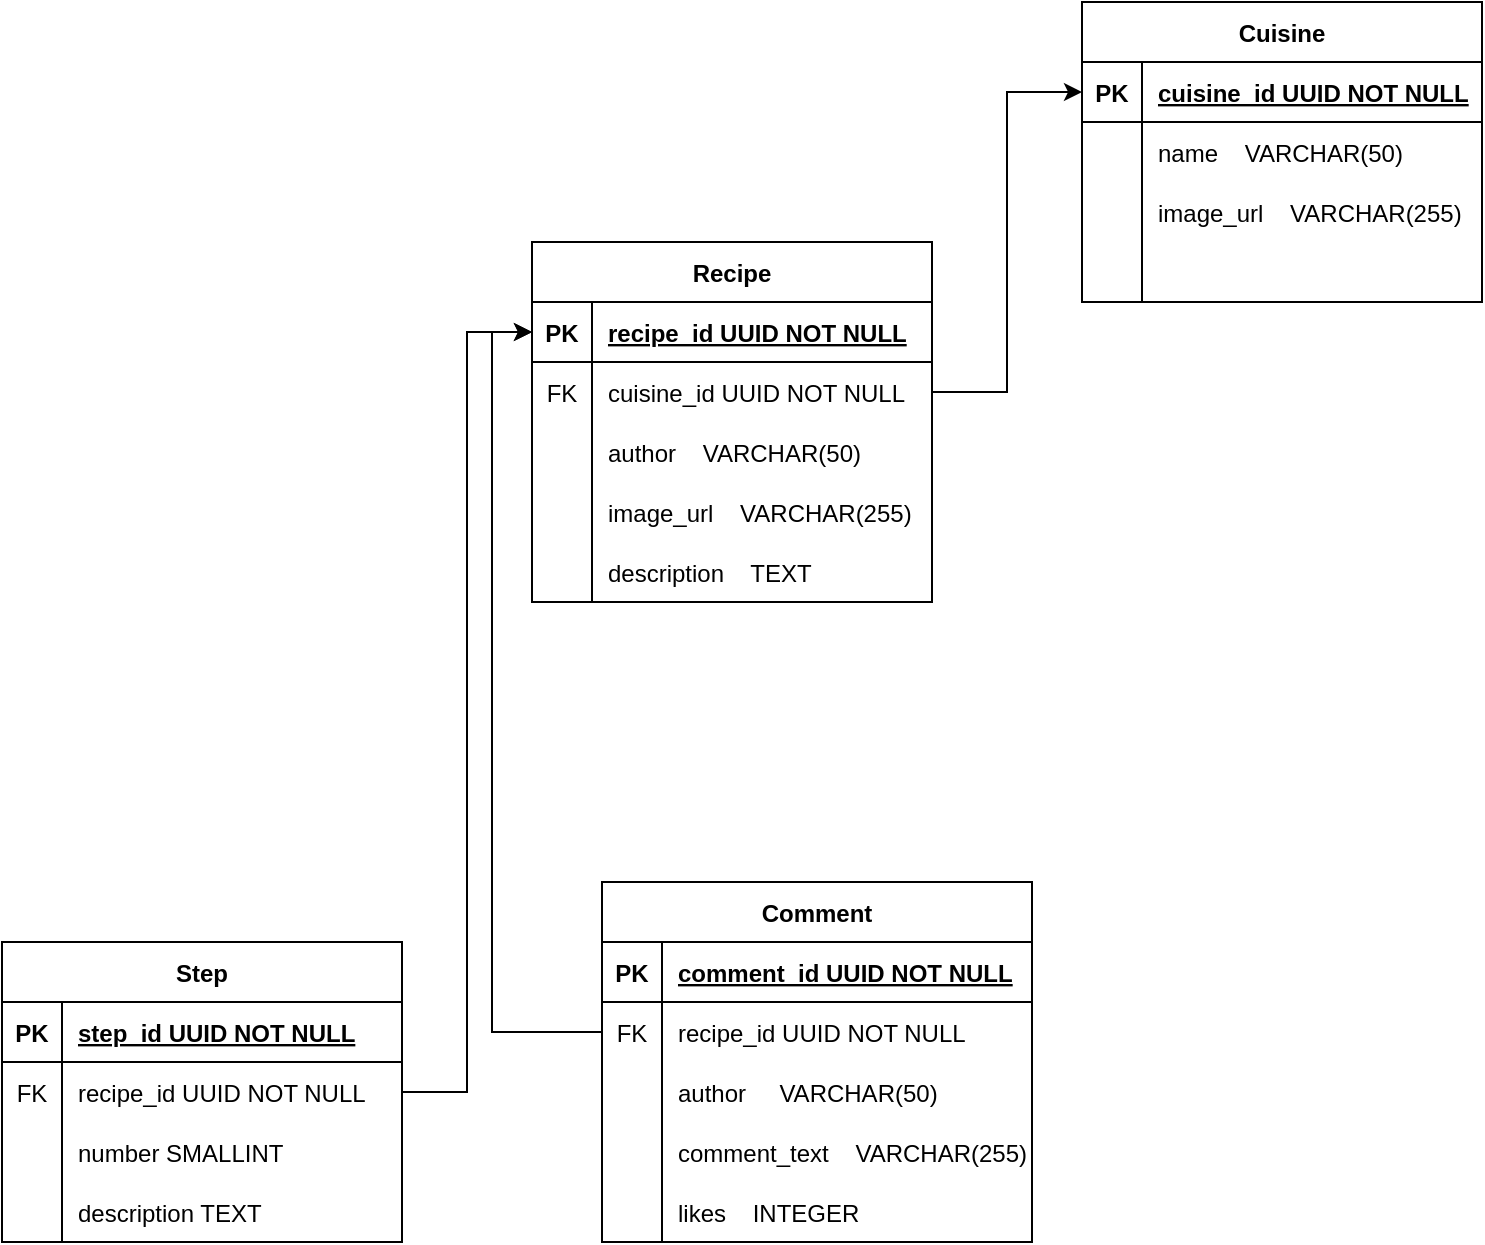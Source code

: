<mxfile version="20.3.6" type="device"><diagram id="-TTaofKH6fFjVcr4S_d3" name="Page-1"><mxGraphModel dx="1422" dy="832" grid="1" gridSize="10" guides="1" tooltips="1" connect="1" arrows="1" fold="1" page="1" pageScale="1" pageWidth="850" pageHeight="1100" math="0" shadow="0"><root><mxCell id="0"/><mxCell id="1" parent="0"/><mxCell id="2xuj_r0XpRI3pouUo7Lw-46" value="Recipe" style="shape=table;startSize=30;container=1;collapsible=1;childLayout=tableLayout;fixedRows=1;rowLines=0;fontStyle=1;align=center;resizeLast=1;" parent="1" vertex="1"><mxGeometry x="325" y="160" width="200" height="180" as="geometry"/></mxCell><mxCell id="2xuj_r0XpRI3pouUo7Lw-47" value="" style="shape=tableRow;horizontal=0;startSize=0;swimlaneHead=0;swimlaneBody=0;fillColor=none;collapsible=0;dropTarget=0;points=[[0,0.5],[1,0.5]];portConstraint=eastwest;top=0;left=0;right=0;bottom=1;" parent="2xuj_r0XpRI3pouUo7Lw-46" vertex="1"><mxGeometry y="30" width="200" height="30" as="geometry"/></mxCell><mxCell id="2xuj_r0XpRI3pouUo7Lw-48" value="PK" style="shape=partialRectangle;connectable=0;fillColor=none;top=0;left=0;bottom=0;right=0;fontStyle=1;overflow=hidden;" parent="2xuj_r0XpRI3pouUo7Lw-47" vertex="1"><mxGeometry width="30" height="30" as="geometry"><mxRectangle width="30" height="30" as="alternateBounds"/></mxGeometry></mxCell><mxCell id="2xuj_r0XpRI3pouUo7Lw-49" value="recipe_id UUID NOT NULL" style="shape=partialRectangle;connectable=0;fillColor=none;top=0;left=0;bottom=0;right=0;align=left;spacingLeft=6;fontStyle=5;overflow=hidden;" parent="2xuj_r0XpRI3pouUo7Lw-47" vertex="1"><mxGeometry x="30" width="170" height="30" as="geometry"><mxRectangle width="170" height="30" as="alternateBounds"/></mxGeometry></mxCell><mxCell id="2xuj_r0XpRI3pouUo7Lw-50" value="" style="shape=tableRow;horizontal=0;startSize=0;swimlaneHead=0;swimlaneBody=0;fillColor=none;collapsible=0;dropTarget=0;points=[[0,0.5],[1,0.5]];portConstraint=eastwest;top=0;left=0;right=0;bottom=0;" parent="2xuj_r0XpRI3pouUo7Lw-46" vertex="1"><mxGeometry y="60" width="200" height="30" as="geometry"/></mxCell><mxCell id="2xuj_r0XpRI3pouUo7Lw-51" value="FK" style="shape=partialRectangle;connectable=0;fillColor=none;top=0;left=0;bottom=0;right=0;editable=1;overflow=hidden;" parent="2xuj_r0XpRI3pouUo7Lw-50" vertex="1"><mxGeometry width="30" height="30" as="geometry"><mxRectangle width="30" height="30" as="alternateBounds"/></mxGeometry></mxCell><mxCell id="2xuj_r0XpRI3pouUo7Lw-52" value="cuisine_id UUID NOT NULL" style="shape=partialRectangle;connectable=0;fillColor=none;top=0;left=0;bottom=0;right=0;align=left;spacingLeft=6;overflow=hidden;" parent="2xuj_r0XpRI3pouUo7Lw-50" vertex="1"><mxGeometry x="30" width="170" height="30" as="geometry"><mxRectangle width="170" height="30" as="alternateBounds"/></mxGeometry></mxCell><mxCell id="2xuj_r0XpRI3pouUo7Lw-53" value="" style="shape=tableRow;horizontal=0;startSize=0;swimlaneHead=0;swimlaneBody=0;fillColor=none;collapsible=0;dropTarget=0;points=[[0,0.5],[1,0.5]];portConstraint=eastwest;top=0;left=0;right=0;bottom=0;" parent="2xuj_r0XpRI3pouUo7Lw-46" vertex="1"><mxGeometry y="90" width="200" height="30" as="geometry"/></mxCell><mxCell id="2xuj_r0XpRI3pouUo7Lw-54" value="" style="shape=partialRectangle;connectable=0;fillColor=none;top=0;left=0;bottom=0;right=0;editable=1;overflow=hidden;" parent="2xuj_r0XpRI3pouUo7Lw-53" vertex="1"><mxGeometry width="30" height="30" as="geometry"><mxRectangle width="30" height="30" as="alternateBounds"/></mxGeometry></mxCell><mxCell id="2xuj_r0XpRI3pouUo7Lw-55" value="author    VARCHAR(50)" style="shape=partialRectangle;connectable=0;fillColor=none;top=0;left=0;bottom=0;right=0;align=left;spacingLeft=6;overflow=hidden;" parent="2xuj_r0XpRI3pouUo7Lw-53" vertex="1"><mxGeometry x="30" width="170" height="30" as="geometry"><mxRectangle width="170" height="30" as="alternateBounds"/></mxGeometry></mxCell><mxCell id="2xuj_r0XpRI3pouUo7Lw-56" value="" style="shape=tableRow;horizontal=0;startSize=0;swimlaneHead=0;swimlaneBody=0;fillColor=none;collapsible=0;dropTarget=0;points=[[0,0.5],[1,0.5]];portConstraint=eastwest;top=0;left=0;right=0;bottom=0;" parent="2xuj_r0XpRI3pouUo7Lw-46" vertex="1"><mxGeometry y="120" width="200" height="30" as="geometry"/></mxCell><mxCell id="2xuj_r0XpRI3pouUo7Lw-57" value="" style="shape=partialRectangle;connectable=0;fillColor=none;top=0;left=0;bottom=0;right=0;editable=1;overflow=hidden;" parent="2xuj_r0XpRI3pouUo7Lw-56" vertex="1"><mxGeometry width="30" height="30" as="geometry"><mxRectangle width="30" height="30" as="alternateBounds"/></mxGeometry></mxCell><mxCell id="2xuj_r0XpRI3pouUo7Lw-58" value="image_url    VARCHAR(255)" style="shape=partialRectangle;connectable=0;fillColor=none;top=0;left=0;bottom=0;right=0;align=left;spacingLeft=6;overflow=hidden;" parent="2xuj_r0XpRI3pouUo7Lw-56" vertex="1"><mxGeometry x="30" width="170" height="30" as="geometry"><mxRectangle width="170" height="30" as="alternateBounds"/></mxGeometry></mxCell><mxCell id="2xuj_r0XpRI3pouUo7Lw-59" style="shape=tableRow;horizontal=0;startSize=0;swimlaneHead=0;swimlaneBody=0;fillColor=none;collapsible=0;dropTarget=0;points=[[0,0.5],[1,0.5]];portConstraint=eastwest;top=0;left=0;right=0;bottom=0;" parent="2xuj_r0XpRI3pouUo7Lw-46" vertex="1"><mxGeometry y="150" width="200" height="30" as="geometry"/></mxCell><mxCell id="2xuj_r0XpRI3pouUo7Lw-60" style="shape=partialRectangle;connectable=0;fillColor=none;top=0;left=0;bottom=0;right=0;editable=1;overflow=hidden;" parent="2xuj_r0XpRI3pouUo7Lw-59" vertex="1"><mxGeometry width="30" height="30" as="geometry"><mxRectangle width="30" height="30" as="alternateBounds"/></mxGeometry></mxCell><mxCell id="2xuj_r0XpRI3pouUo7Lw-61" value="description    TEXT" style="shape=partialRectangle;connectable=0;fillColor=none;top=0;left=0;bottom=0;right=0;align=left;spacingLeft=6;overflow=hidden;" parent="2xuj_r0XpRI3pouUo7Lw-59" vertex="1"><mxGeometry x="30" width="170" height="30" as="geometry"><mxRectangle width="170" height="30" as="alternateBounds"/></mxGeometry></mxCell><mxCell id="2xuj_r0XpRI3pouUo7Lw-62" value="Cuisine" style="shape=table;startSize=30;container=1;collapsible=1;childLayout=tableLayout;fixedRows=1;rowLines=0;fontStyle=1;align=center;resizeLast=1;" parent="1" vertex="1"><mxGeometry x="600" y="40" width="200" height="150" as="geometry"/></mxCell><mxCell id="2xuj_r0XpRI3pouUo7Lw-63" value="" style="shape=tableRow;horizontal=0;startSize=0;swimlaneHead=0;swimlaneBody=0;fillColor=none;collapsible=0;dropTarget=0;points=[[0,0.5],[1,0.5]];portConstraint=eastwest;top=0;left=0;right=0;bottom=1;" parent="2xuj_r0XpRI3pouUo7Lw-62" vertex="1"><mxGeometry y="30" width="200" height="30" as="geometry"/></mxCell><mxCell id="2xuj_r0XpRI3pouUo7Lw-64" value="PK" style="shape=partialRectangle;connectable=0;fillColor=none;top=0;left=0;bottom=0;right=0;fontStyle=1;overflow=hidden;" parent="2xuj_r0XpRI3pouUo7Lw-63" vertex="1"><mxGeometry width="30" height="30" as="geometry"><mxRectangle width="30" height="30" as="alternateBounds"/></mxGeometry></mxCell><mxCell id="2xuj_r0XpRI3pouUo7Lw-65" value="cuisine_id UUID NOT NULL" style="shape=partialRectangle;connectable=0;fillColor=none;top=0;left=0;bottom=0;right=0;align=left;spacingLeft=6;fontStyle=5;overflow=hidden;" parent="2xuj_r0XpRI3pouUo7Lw-63" vertex="1"><mxGeometry x="30" width="170" height="30" as="geometry"><mxRectangle width="170" height="30" as="alternateBounds"/></mxGeometry></mxCell><mxCell id="2xuj_r0XpRI3pouUo7Lw-66" value="" style="shape=tableRow;horizontal=0;startSize=0;swimlaneHead=0;swimlaneBody=0;fillColor=none;collapsible=0;dropTarget=0;points=[[0,0.5],[1,0.5]];portConstraint=eastwest;top=0;left=0;right=0;bottom=0;" parent="2xuj_r0XpRI3pouUo7Lw-62" vertex="1"><mxGeometry y="60" width="200" height="30" as="geometry"/></mxCell><mxCell id="2xuj_r0XpRI3pouUo7Lw-67" value="" style="shape=partialRectangle;connectable=0;fillColor=none;top=0;left=0;bottom=0;right=0;editable=1;overflow=hidden;" parent="2xuj_r0XpRI3pouUo7Lw-66" vertex="1"><mxGeometry width="30" height="30" as="geometry"><mxRectangle width="30" height="30" as="alternateBounds"/></mxGeometry></mxCell><mxCell id="2xuj_r0XpRI3pouUo7Lw-68" value="name    VARCHAR(50)" style="shape=partialRectangle;connectable=0;fillColor=none;top=0;left=0;bottom=0;right=0;align=left;spacingLeft=6;overflow=hidden;" parent="2xuj_r0XpRI3pouUo7Lw-66" vertex="1"><mxGeometry x="30" width="170" height="30" as="geometry"><mxRectangle width="170" height="30" as="alternateBounds"/></mxGeometry></mxCell><mxCell id="2xuj_r0XpRI3pouUo7Lw-69" value="" style="shape=tableRow;horizontal=0;startSize=0;swimlaneHead=0;swimlaneBody=0;fillColor=none;collapsible=0;dropTarget=0;points=[[0,0.5],[1,0.5]];portConstraint=eastwest;top=0;left=0;right=0;bottom=0;" parent="2xuj_r0XpRI3pouUo7Lw-62" vertex="1"><mxGeometry y="90" width="200" height="30" as="geometry"/></mxCell><mxCell id="2xuj_r0XpRI3pouUo7Lw-70" value="" style="shape=partialRectangle;connectable=0;fillColor=none;top=0;left=0;bottom=0;right=0;editable=1;overflow=hidden;" parent="2xuj_r0XpRI3pouUo7Lw-69" vertex="1"><mxGeometry width="30" height="30" as="geometry"><mxRectangle width="30" height="30" as="alternateBounds"/></mxGeometry></mxCell><mxCell id="2xuj_r0XpRI3pouUo7Lw-71" value="image_url    VARCHAR(255)" style="shape=partialRectangle;connectable=0;fillColor=none;top=0;left=0;bottom=0;right=0;align=left;spacingLeft=6;overflow=hidden;" parent="2xuj_r0XpRI3pouUo7Lw-69" vertex="1"><mxGeometry x="30" width="170" height="30" as="geometry"><mxRectangle width="170" height="30" as="alternateBounds"/></mxGeometry></mxCell><mxCell id="2xuj_r0XpRI3pouUo7Lw-72" value="" style="shape=tableRow;horizontal=0;startSize=0;swimlaneHead=0;swimlaneBody=0;fillColor=none;collapsible=0;dropTarget=0;points=[[0,0.5],[1,0.5]];portConstraint=eastwest;top=0;left=0;right=0;bottom=0;" parent="2xuj_r0XpRI3pouUo7Lw-62" vertex="1"><mxGeometry y="120" width="200" height="30" as="geometry"/></mxCell><mxCell id="2xuj_r0XpRI3pouUo7Lw-73" value="" style="shape=partialRectangle;connectable=0;fillColor=none;top=0;left=0;bottom=0;right=0;editable=1;overflow=hidden;" parent="2xuj_r0XpRI3pouUo7Lw-72" vertex="1"><mxGeometry width="30" height="30" as="geometry"><mxRectangle width="30" height="30" as="alternateBounds"/></mxGeometry></mxCell><mxCell id="2xuj_r0XpRI3pouUo7Lw-74" value="" style="shape=partialRectangle;connectable=0;fillColor=none;top=0;left=0;bottom=0;right=0;align=left;spacingLeft=6;overflow=hidden;" parent="2xuj_r0XpRI3pouUo7Lw-72" vertex="1"><mxGeometry x="30" width="170" height="30" as="geometry"><mxRectangle width="170" height="30" as="alternateBounds"/></mxGeometry></mxCell><mxCell id="2xuj_r0XpRI3pouUo7Lw-75" style="edgeStyle=orthogonalEdgeStyle;rounded=0;orthogonalLoop=1;jettySize=auto;html=1;exitX=1;exitY=0.5;exitDx=0;exitDy=0;entryX=0;entryY=0.5;entryDx=0;entryDy=0;" parent="1" source="2xuj_r0XpRI3pouUo7Lw-50" target="2xuj_r0XpRI3pouUo7Lw-63" edge="1"><mxGeometry relative="1" as="geometry"/></mxCell><mxCell id="2xuj_r0XpRI3pouUo7Lw-76" value="Comment" style="shape=table;startSize=30;container=1;collapsible=1;childLayout=tableLayout;fixedRows=1;rowLines=0;fontStyle=1;align=center;resizeLast=1;" parent="1" vertex="1"><mxGeometry x="360" y="480" width="215" height="180" as="geometry"/></mxCell><mxCell id="2xuj_r0XpRI3pouUo7Lw-77" value="" style="shape=tableRow;horizontal=0;startSize=0;swimlaneHead=0;swimlaneBody=0;fillColor=none;collapsible=0;dropTarget=0;points=[[0,0.5],[1,0.5]];portConstraint=eastwest;top=0;left=0;right=0;bottom=1;" parent="2xuj_r0XpRI3pouUo7Lw-76" vertex="1"><mxGeometry y="30" width="215" height="30" as="geometry"/></mxCell><mxCell id="2xuj_r0XpRI3pouUo7Lw-78" value="PK" style="shape=partialRectangle;connectable=0;fillColor=none;top=0;left=0;bottom=0;right=0;fontStyle=1;overflow=hidden;" parent="2xuj_r0XpRI3pouUo7Lw-77" vertex="1"><mxGeometry width="30" height="30" as="geometry"><mxRectangle width="30" height="30" as="alternateBounds"/></mxGeometry></mxCell><mxCell id="2xuj_r0XpRI3pouUo7Lw-79" value="comment_id UUID NOT NULL" style="shape=partialRectangle;connectable=0;fillColor=none;top=0;left=0;bottom=0;right=0;align=left;spacingLeft=6;fontStyle=5;overflow=hidden;" parent="2xuj_r0XpRI3pouUo7Lw-77" vertex="1"><mxGeometry x="30" width="185" height="30" as="geometry"><mxRectangle width="185" height="30" as="alternateBounds"/></mxGeometry></mxCell><mxCell id="2xuj_r0XpRI3pouUo7Lw-80" value="" style="shape=tableRow;horizontal=0;startSize=0;swimlaneHead=0;swimlaneBody=0;fillColor=none;collapsible=0;dropTarget=0;points=[[0,0.5],[1,0.5]];portConstraint=eastwest;top=0;left=0;right=0;bottom=0;" parent="2xuj_r0XpRI3pouUo7Lw-76" vertex="1"><mxGeometry y="60" width="215" height="30" as="geometry"/></mxCell><mxCell id="2xuj_r0XpRI3pouUo7Lw-81" value="FK" style="shape=partialRectangle;connectable=0;fillColor=none;top=0;left=0;bottom=0;right=0;editable=1;overflow=hidden;" parent="2xuj_r0XpRI3pouUo7Lw-80" vertex="1"><mxGeometry width="30" height="30" as="geometry"><mxRectangle width="30" height="30" as="alternateBounds"/></mxGeometry></mxCell><mxCell id="2xuj_r0XpRI3pouUo7Lw-82" value="recipe_id UUID NOT NULL" style="shape=partialRectangle;connectable=0;fillColor=none;top=0;left=0;bottom=0;right=0;align=left;spacingLeft=6;overflow=hidden;" parent="2xuj_r0XpRI3pouUo7Lw-80" vertex="1"><mxGeometry x="30" width="185" height="30" as="geometry"><mxRectangle width="185" height="30" as="alternateBounds"/></mxGeometry></mxCell><mxCell id="2xuj_r0XpRI3pouUo7Lw-83" value="" style="shape=tableRow;horizontal=0;startSize=0;swimlaneHead=0;swimlaneBody=0;fillColor=none;collapsible=0;dropTarget=0;points=[[0,0.5],[1,0.5]];portConstraint=eastwest;top=0;left=0;right=0;bottom=0;" parent="2xuj_r0XpRI3pouUo7Lw-76" vertex="1"><mxGeometry y="90" width="215" height="30" as="geometry"/></mxCell><mxCell id="2xuj_r0XpRI3pouUo7Lw-84" value="" style="shape=partialRectangle;connectable=0;fillColor=none;top=0;left=0;bottom=0;right=0;editable=1;overflow=hidden;" parent="2xuj_r0XpRI3pouUo7Lw-83" vertex="1"><mxGeometry width="30" height="30" as="geometry"><mxRectangle width="30" height="30" as="alternateBounds"/></mxGeometry></mxCell><mxCell id="2xuj_r0XpRI3pouUo7Lw-85" value="author     VARCHAR(50)" style="shape=partialRectangle;connectable=0;fillColor=none;top=0;left=0;bottom=0;right=0;align=left;spacingLeft=6;overflow=hidden;" parent="2xuj_r0XpRI3pouUo7Lw-83" vertex="1"><mxGeometry x="30" width="185" height="30" as="geometry"><mxRectangle width="185" height="30" as="alternateBounds"/></mxGeometry></mxCell><mxCell id="2xuj_r0XpRI3pouUo7Lw-86" value="" style="shape=tableRow;horizontal=0;startSize=0;swimlaneHead=0;swimlaneBody=0;fillColor=none;collapsible=0;dropTarget=0;points=[[0,0.5],[1,0.5]];portConstraint=eastwest;top=0;left=0;right=0;bottom=0;" parent="2xuj_r0XpRI3pouUo7Lw-76" vertex="1"><mxGeometry y="120" width="215" height="30" as="geometry"/></mxCell><mxCell id="2xuj_r0XpRI3pouUo7Lw-87" value="" style="shape=partialRectangle;connectable=0;fillColor=none;top=0;left=0;bottom=0;right=0;editable=1;overflow=hidden;" parent="2xuj_r0XpRI3pouUo7Lw-86" vertex="1"><mxGeometry width="30" height="30" as="geometry"><mxRectangle width="30" height="30" as="alternateBounds"/></mxGeometry></mxCell><mxCell id="2xuj_r0XpRI3pouUo7Lw-88" value="comment_text    VARCHAR(255)" style="shape=partialRectangle;connectable=0;fillColor=none;top=0;left=0;bottom=0;right=0;align=left;spacingLeft=6;overflow=hidden;" parent="2xuj_r0XpRI3pouUo7Lw-86" vertex="1"><mxGeometry x="30" width="185" height="30" as="geometry"><mxRectangle width="185" height="30" as="alternateBounds"/></mxGeometry></mxCell><mxCell id="kjoiLeaeu6rW3vjxqjX7-1" style="shape=tableRow;horizontal=0;startSize=0;swimlaneHead=0;swimlaneBody=0;fillColor=none;collapsible=0;dropTarget=0;points=[[0,0.5],[1,0.5]];portConstraint=eastwest;top=0;left=0;right=0;bottom=0;" vertex="1" parent="2xuj_r0XpRI3pouUo7Lw-76"><mxGeometry y="150" width="215" height="30" as="geometry"/></mxCell><mxCell id="kjoiLeaeu6rW3vjxqjX7-2" style="shape=partialRectangle;connectable=0;fillColor=none;top=0;left=0;bottom=0;right=0;editable=1;overflow=hidden;" vertex="1" parent="kjoiLeaeu6rW3vjxqjX7-1"><mxGeometry width="30" height="30" as="geometry"><mxRectangle width="30" height="30" as="alternateBounds"/></mxGeometry></mxCell><mxCell id="kjoiLeaeu6rW3vjxqjX7-3" value="likes    INTEGER" style="shape=partialRectangle;connectable=0;fillColor=none;top=0;left=0;bottom=0;right=0;align=left;spacingLeft=6;overflow=hidden;" vertex="1" parent="kjoiLeaeu6rW3vjxqjX7-1"><mxGeometry x="30" width="185" height="30" as="geometry"><mxRectangle width="185" height="30" as="alternateBounds"/></mxGeometry></mxCell><mxCell id="2xuj_r0XpRI3pouUo7Lw-90" style="edgeStyle=orthogonalEdgeStyle;rounded=0;orthogonalLoop=1;jettySize=auto;html=1;exitX=0;exitY=0.5;exitDx=0;exitDy=0;entryX=0;entryY=0.5;entryDx=0;entryDy=0;" parent="1" source="2xuj_r0XpRI3pouUo7Lw-80" target="2xuj_r0XpRI3pouUo7Lw-47" edge="1"><mxGeometry relative="1" as="geometry"/></mxCell><mxCell id="kjoiLeaeu6rW3vjxqjX7-4" value="Step" style="shape=table;startSize=30;container=1;collapsible=1;childLayout=tableLayout;fixedRows=1;rowLines=0;fontStyle=1;align=center;resizeLast=1;" vertex="1" parent="1"><mxGeometry x="60" y="510" width="200" height="150" as="geometry"/></mxCell><mxCell id="kjoiLeaeu6rW3vjxqjX7-5" value="" style="shape=tableRow;horizontal=0;startSize=0;swimlaneHead=0;swimlaneBody=0;fillColor=none;collapsible=0;dropTarget=0;points=[[0,0.5],[1,0.5]];portConstraint=eastwest;top=0;left=0;right=0;bottom=1;" vertex="1" parent="kjoiLeaeu6rW3vjxqjX7-4"><mxGeometry y="30" width="200" height="30" as="geometry"/></mxCell><mxCell id="kjoiLeaeu6rW3vjxqjX7-6" value="PK" style="shape=partialRectangle;connectable=0;fillColor=none;top=0;left=0;bottom=0;right=0;fontStyle=1;overflow=hidden;" vertex="1" parent="kjoiLeaeu6rW3vjxqjX7-5"><mxGeometry width="30" height="30" as="geometry"><mxRectangle width="30" height="30" as="alternateBounds"/></mxGeometry></mxCell><mxCell id="kjoiLeaeu6rW3vjxqjX7-7" value="step_id UUID NOT NULL" style="shape=partialRectangle;connectable=0;fillColor=none;top=0;left=0;bottom=0;right=0;align=left;spacingLeft=6;fontStyle=5;overflow=hidden;" vertex="1" parent="kjoiLeaeu6rW3vjxqjX7-5"><mxGeometry x="30" width="170" height="30" as="geometry"><mxRectangle width="170" height="30" as="alternateBounds"/></mxGeometry></mxCell><mxCell id="kjoiLeaeu6rW3vjxqjX7-8" value="" style="shape=tableRow;horizontal=0;startSize=0;swimlaneHead=0;swimlaneBody=0;fillColor=none;collapsible=0;dropTarget=0;points=[[0,0.5],[1,0.5]];portConstraint=eastwest;top=0;left=0;right=0;bottom=0;" vertex="1" parent="kjoiLeaeu6rW3vjxqjX7-4"><mxGeometry y="60" width="200" height="30" as="geometry"/></mxCell><mxCell id="kjoiLeaeu6rW3vjxqjX7-9" value="FK" style="shape=partialRectangle;connectable=0;fillColor=none;top=0;left=0;bottom=0;right=0;editable=1;overflow=hidden;" vertex="1" parent="kjoiLeaeu6rW3vjxqjX7-8"><mxGeometry width="30" height="30" as="geometry"><mxRectangle width="30" height="30" as="alternateBounds"/></mxGeometry></mxCell><mxCell id="kjoiLeaeu6rW3vjxqjX7-10" value="recipe_id UUID NOT NULL" style="shape=partialRectangle;connectable=0;fillColor=none;top=0;left=0;bottom=0;right=0;align=left;spacingLeft=6;overflow=hidden;" vertex="1" parent="kjoiLeaeu6rW3vjxqjX7-8"><mxGeometry x="30" width="170" height="30" as="geometry"><mxRectangle width="170" height="30" as="alternateBounds"/></mxGeometry></mxCell><mxCell id="kjoiLeaeu6rW3vjxqjX7-11" value="" style="shape=tableRow;horizontal=0;startSize=0;swimlaneHead=0;swimlaneBody=0;fillColor=none;collapsible=0;dropTarget=0;points=[[0,0.5],[1,0.5]];portConstraint=eastwest;top=0;left=0;right=0;bottom=0;" vertex="1" parent="kjoiLeaeu6rW3vjxqjX7-4"><mxGeometry y="90" width="200" height="30" as="geometry"/></mxCell><mxCell id="kjoiLeaeu6rW3vjxqjX7-12" value="" style="shape=partialRectangle;connectable=0;fillColor=none;top=0;left=0;bottom=0;right=0;editable=1;overflow=hidden;" vertex="1" parent="kjoiLeaeu6rW3vjxqjX7-11"><mxGeometry width="30" height="30" as="geometry"><mxRectangle width="30" height="30" as="alternateBounds"/></mxGeometry></mxCell><mxCell id="kjoiLeaeu6rW3vjxqjX7-13" value="number SMALLINT" style="shape=partialRectangle;connectable=0;fillColor=none;top=0;left=0;bottom=0;right=0;align=left;spacingLeft=6;overflow=hidden;" vertex="1" parent="kjoiLeaeu6rW3vjxqjX7-11"><mxGeometry x="30" width="170" height="30" as="geometry"><mxRectangle width="170" height="30" as="alternateBounds"/></mxGeometry></mxCell><mxCell id="kjoiLeaeu6rW3vjxqjX7-14" value="" style="shape=tableRow;horizontal=0;startSize=0;swimlaneHead=0;swimlaneBody=0;fillColor=none;collapsible=0;dropTarget=0;points=[[0,0.5],[1,0.5]];portConstraint=eastwest;top=0;left=0;right=0;bottom=0;" vertex="1" parent="kjoiLeaeu6rW3vjxqjX7-4"><mxGeometry y="120" width="200" height="30" as="geometry"/></mxCell><mxCell id="kjoiLeaeu6rW3vjxqjX7-15" value="" style="shape=partialRectangle;connectable=0;fillColor=none;top=0;left=0;bottom=0;right=0;editable=1;overflow=hidden;" vertex="1" parent="kjoiLeaeu6rW3vjxqjX7-14"><mxGeometry width="30" height="30" as="geometry"><mxRectangle width="30" height="30" as="alternateBounds"/></mxGeometry></mxCell><mxCell id="kjoiLeaeu6rW3vjxqjX7-16" value="description TEXT" style="shape=partialRectangle;connectable=0;fillColor=none;top=0;left=0;bottom=0;right=0;align=left;spacingLeft=6;overflow=hidden;" vertex="1" parent="kjoiLeaeu6rW3vjxqjX7-14"><mxGeometry x="30" width="170" height="30" as="geometry"><mxRectangle width="170" height="30" as="alternateBounds"/></mxGeometry></mxCell><mxCell id="kjoiLeaeu6rW3vjxqjX7-17" style="edgeStyle=orthogonalEdgeStyle;rounded=0;orthogonalLoop=1;jettySize=auto;html=1;exitX=1;exitY=0.5;exitDx=0;exitDy=0;entryX=0;entryY=0.5;entryDx=0;entryDy=0;" edge="1" parent="1" source="kjoiLeaeu6rW3vjxqjX7-8" target="2xuj_r0XpRI3pouUo7Lw-47"><mxGeometry relative="1" as="geometry"/></mxCell></root></mxGraphModel></diagram></mxfile>